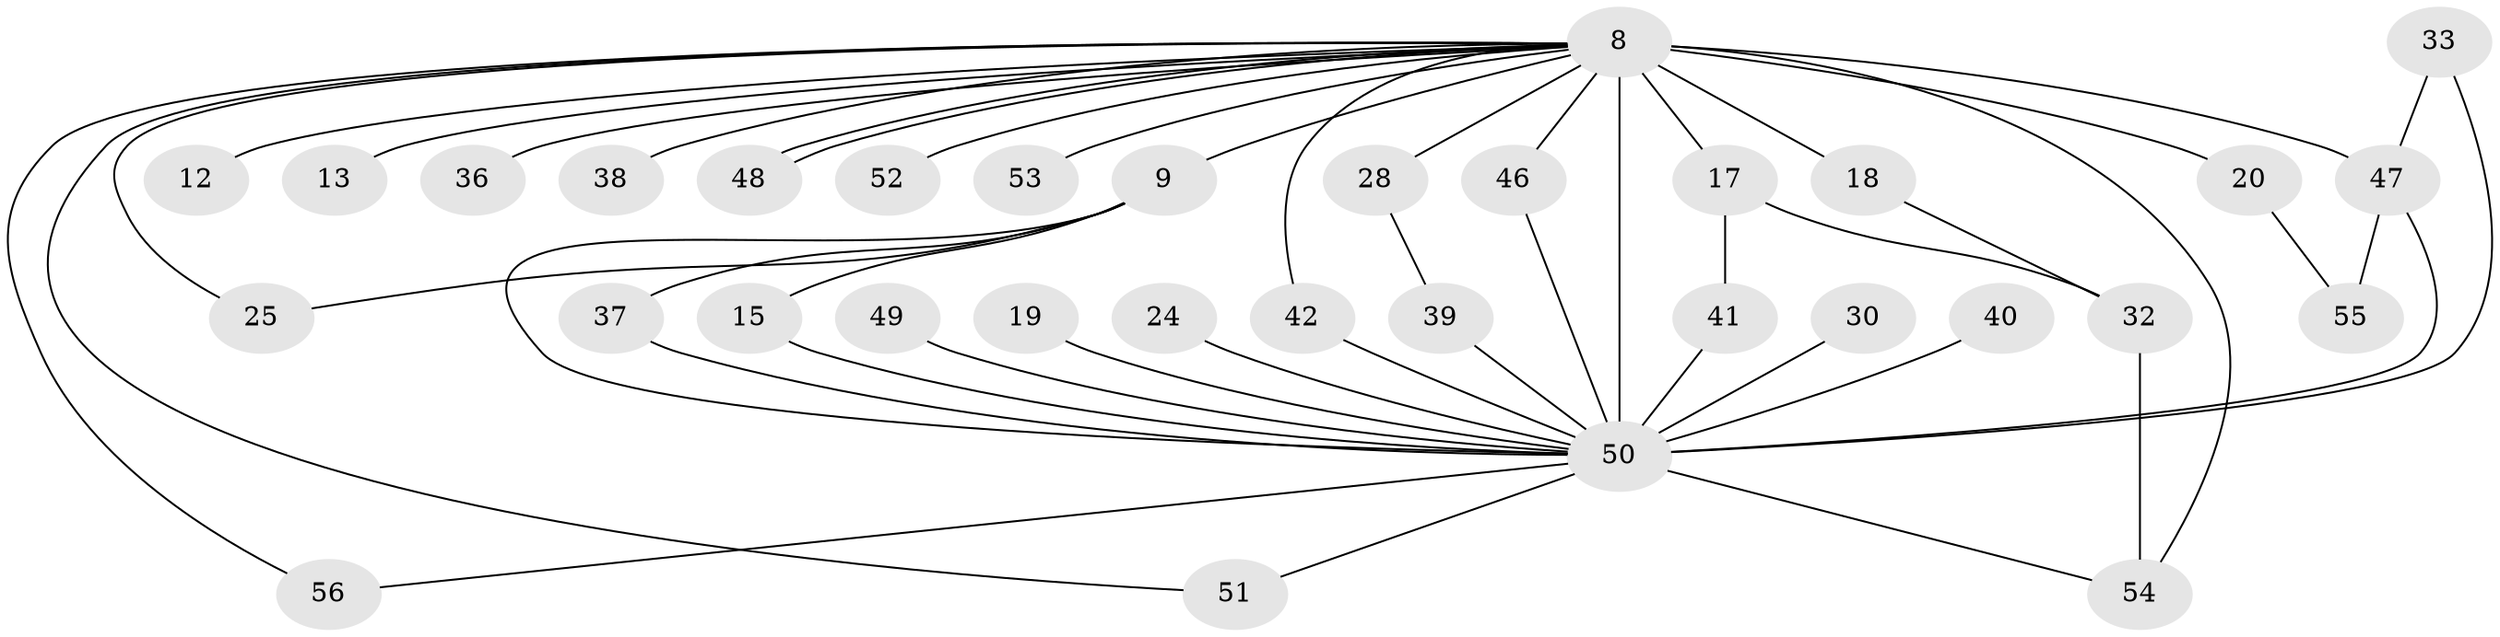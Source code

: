 // original degree distribution, {19: 0.017857142857142856, 18: 0.05357142857142857, 22: 0.017857142857142856, 11: 0.017857142857142856, 14: 0.017857142857142856, 16: 0.017857142857142856, 10: 0.017857142857142856, 15: 0.017857142857142856, 5: 0.017857142857142856, 2: 0.5357142857142857, 3: 0.21428571428571427, 4: 0.05357142857142857}
// Generated by graph-tools (version 1.1) at 2025/48/03/04/25 21:48:15]
// undirected, 33 vertices, 49 edges
graph export_dot {
graph [start="1"]
  node [color=gray90,style=filled];
  8 [super="+3+6"];
  9 [super="+5"];
  12;
  13;
  15;
  17;
  18;
  19;
  20 [super="+16"];
  24;
  25;
  28;
  30;
  32;
  33;
  36;
  37;
  38;
  39 [super="+21"];
  40;
  41 [super="+27"];
  42 [super="+34"];
  46 [super="+26"];
  47 [super="+31+45"];
  48;
  49;
  50 [super="+10+22+23"];
  51;
  52;
  53;
  54 [super="+35+44"];
  55;
  56;
  8 -- 9 [weight=8];
  8 -- 12 [weight=2];
  8 -- 13 [weight=2];
  8 -- 38 [weight=2];
  8 -- 48;
  8 -- 48;
  8 -- 50 [weight=20];
  8 -- 17 [weight=2];
  8 -- 20 [weight=3];
  8 -- 28;
  8 -- 42;
  8 -- 46 [weight=2];
  8 -- 47 [weight=5];
  8 -- 52 [weight=2];
  8 -- 53 [weight=2];
  8 -- 18 [weight=2];
  8 -- 25;
  8 -- 36 [weight=2];
  8 -- 51;
  8 -- 56;
  8 -- 54 [weight=2];
  9 -- 15;
  9 -- 37;
  9 -- 25;
  9 -- 50 [weight=8];
  15 -- 50;
  17 -- 32;
  17 -- 41;
  18 -- 32;
  19 -- 50 [weight=2];
  20 -- 55;
  24 -- 50 [weight=2];
  28 -- 39;
  30 -- 50 [weight=2];
  32 -- 54;
  33 -- 47;
  33 -- 50;
  37 -- 50;
  39 -- 50 [weight=2];
  40 -- 50 [weight=2];
  41 -- 50 [weight=2];
  42 -- 50;
  46 -- 50;
  47 -- 55;
  47 -- 50;
  49 -- 50 [weight=2];
  50 -- 51;
  50 -- 56;
  50 -- 54 [weight=2];
}
